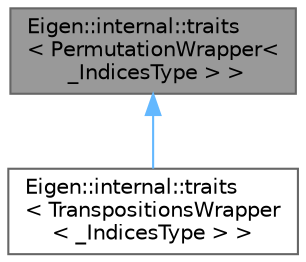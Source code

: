 digraph "Eigen::internal::traits&lt; PermutationWrapper&lt; _IndicesType &gt; &gt;"
{
 // LATEX_PDF_SIZE
  bgcolor="transparent";
  edge [fontname=Helvetica,fontsize=10,labelfontname=Helvetica,labelfontsize=10];
  node [fontname=Helvetica,fontsize=10,shape=box,height=0.2,width=0.4];
  Node1 [id="Node000001",label="Eigen::internal::traits\l\< PermutationWrapper\<\l _IndicesType \> \>",height=0.2,width=0.4,color="gray40", fillcolor="grey60", style="filled", fontcolor="black",tooltip=" "];
  Node1 -> Node2 [id="edge2_Node000001_Node000002",dir="back",color="steelblue1",style="solid",tooltip=" "];
  Node2 [id="Node000002",label="Eigen::internal::traits\l\< TranspositionsWrapper\l\< _IndicesType \> \>",height=0.2,width=0.4,color="gray40", fillcolor="white", style="filled",URL="$struct_eigen_1_1internal_1_1traits_3_01_transpositions_wrapper_3_01___indices_type_01_4_01_4.html",tooltip=" "];
}
